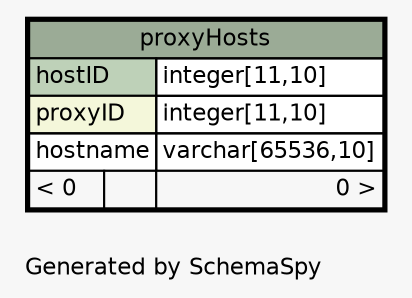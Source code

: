 // dot 2.34.0 on Linux 3.11.6-1-ARCH
// SchemaSpy rev 590
digraph "oneDegreeRelationshipsDiagram" {
  graph [
    rankdir="RL"
    bgcolor="#f7f7f7"
    label="\nGenerated by SchemaSpy"
    labeljust="l"
    nodesep="0.18"
    ranksep="0.46"
    fontname="Helvetica"
    fontsize="11"
  ];
  node [
    fontname="Helvetica"
    fontsize="11"
    shape="plaintext"
  ];
  edge [
    arrowsize="0.8"
  ];
  "proxyHosts" [
    label=<
    <TABLE BORDER="2" CELLBORDER="1" CELLSPACING="0" BGCOLOR="#ffffff">
      <TR><TD COLSPAN="3" BGCOLOR="#9bab96" ALIGN="CENTER">proxyHosts</TD></TR>
      <TR><TD PORT="hostID" COLSPAN="2" BGCOLOR="#bed1b8" ALIGN="LEFT">hostID</TD><TD PORT="hostID.type" ALIGN="LEFT">integer[11,10]</TD></TR>
      <TR><TD PORT="proxyID" COLSPAN="2" BGCOLOR="#f4f7da" ALIGN="LEFT">proxyID</TD><TD PORT="proxyID.type" ALIGN="LEFT">integer[11,10]</TD></TR>
      <TR><TD PORT="hostname" COLSPAN="2" ALIGN="LEFT">hostname</TD><TD PORT="hostname.type" ALIGN="LEFT">varchar[65536,10]</TD></TR>
      <TR><TD ALIGN="LEFT" BGCOLOR="#f7f7f7">&lt; 0</TD><TD ALIGN="RIGHT" BGCOLOR="#f7f7f7">  </TD><TD ALIGN="RIGHT" BGCOLOR="#f7f7f7">0 &gt;</TD></TR>
    </TABLE>>
    URL="proxyHosts.html"
    tooltip="proxyHosts"
  ];
}
